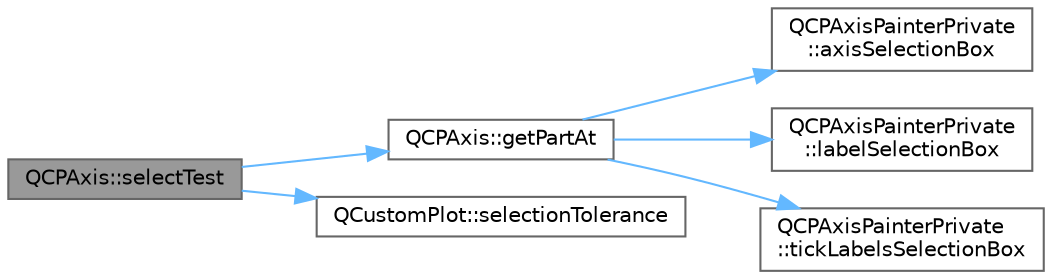 digraph "QCPAxis::selectTest"
{
 // LATEX_PDF_SIZE
  bgcolor="transparent";
  edge [fontname=Helvetica,fontsize=10,labelfontname=Helvetica,labelfontsize=10];
  node [fontname=Helvetica,fontsize=10,shape=box,height=0.2,width=0.4];
  rankdir="LR";
  Node1 [label="QCPAxis::selectTest",height=0.2,width=0.4,color="gray40", fillcolor="grey60", style="filled", fontcolor="black",tooltip=" "];
  Node1 -> Node2 [color="steelblue1",style="solid"];
  Node2 [label="QCPAxis::getPartAt",height=0.2,width=0.4,color="grey40", fillcolor="white", style="filled",URL="$class_q_c_p_axis.html#a22ab2d71d7341b9b3974c0dd10619af2",tooltip=" "];
  Node2 -> Node3 [color="steelblue1",style="solid"];
  Node3 [label="QCPAxisPainterPrivate\l::axisSelectionBox",height=0.2,width=0.4,color="grey40", fillcolor="white", style="filled",URL="$class_q_c_p_axis_painter_private.html#ab29635564acb5d0012fa9e297477db05",tooltip=" "];
  Node2 -> Node4 [color="steelblue1",style="solid"];
  Node4 [label="QCPAxisPainterPrivate\l::labelSelectionBox",height=0.2,width=0.4,color="grey40", fillcolor="white", style="filled",URL="$class_q_c_p_axis_painter_private.html#ae7800667d15867040ada5f4bf027f070",tooltip=" "];
  Node2 -> Node5 [color="steelblue1",style="solid"];
  Node5 [label="QCPAxisPainterPrivate\l::tickLabelsSelectionBox",height=0.2,width=0.4,color="grey40", fillcolor="white", style="filled",URL="$class_q_c_p_axis_painter_private.html#acf8a4fef47cec70b596fe20941aa5b16",tooltip=" "];
  Node1 -> Node6 [color="steelblue1",style="solid"];
  Node6 [label="QCustomPlot::selectionTolerance",height=0.2,width=0.4,color="grey40", fillcolor="white", style="filled",URL="$class_q_custom_plot.html#a5441d11013afeaf4b8f2ea06e8624a25",tooltip=" "];
}
